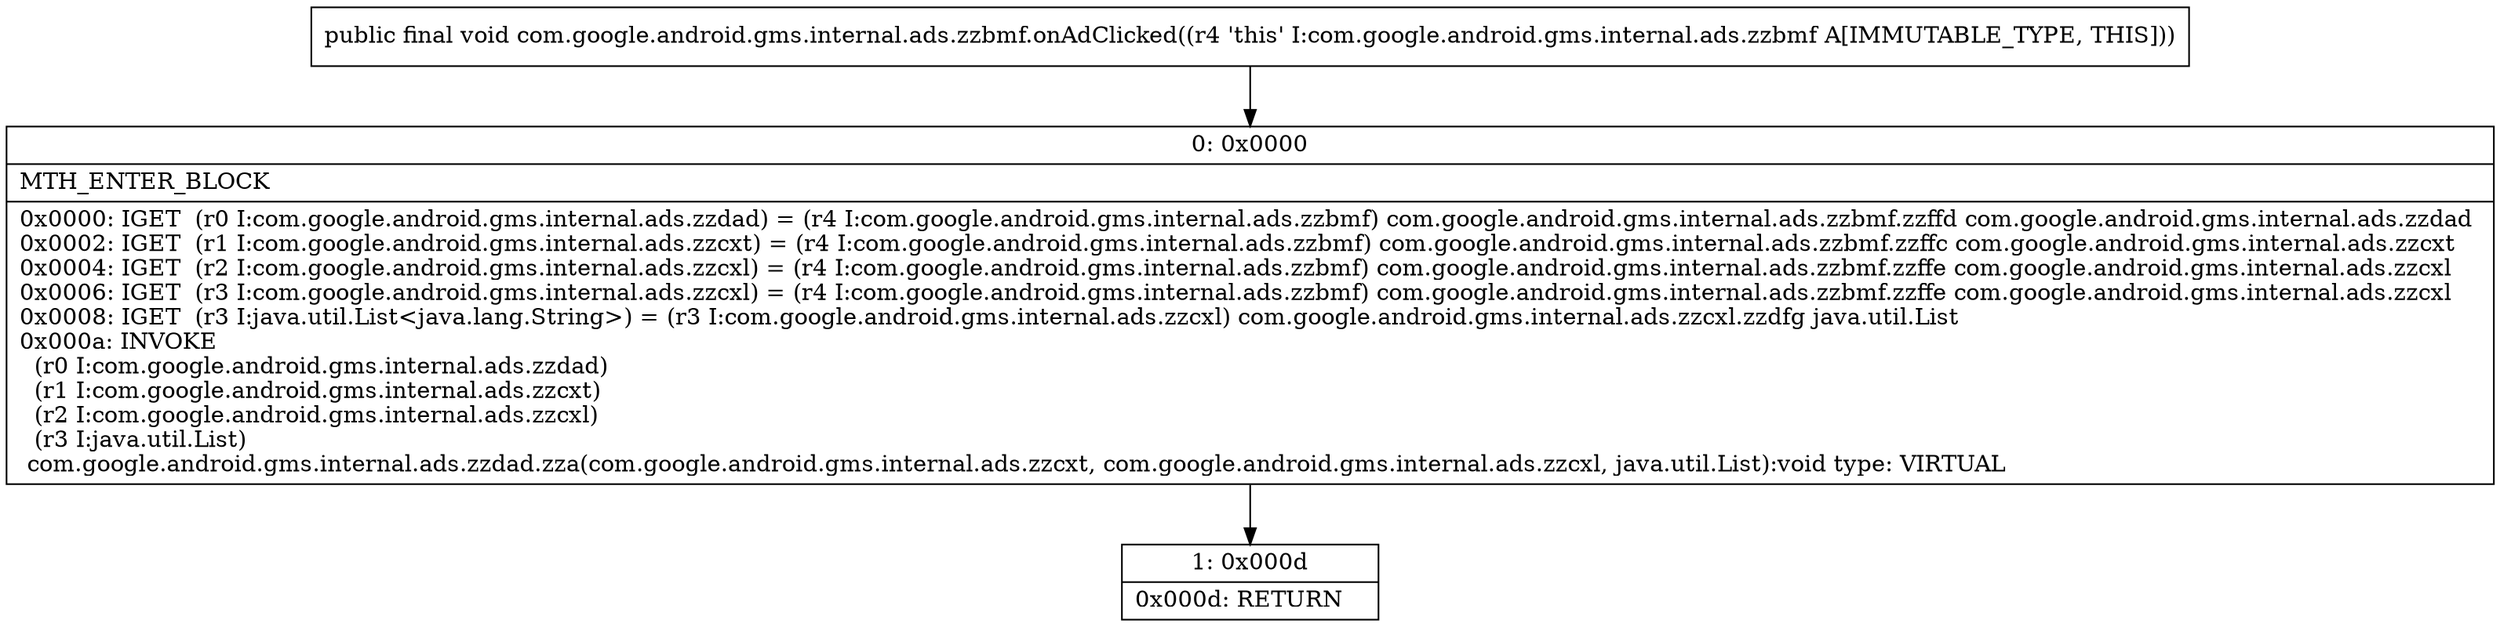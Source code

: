digraph "CFG forcom.google.android.gms.internal.ads.zzbmf.onAdClicked()V" {
Node_0 [shape=record,label="{0\:\ 0x0000|MTH_ENTER_BLOCK\l|0x0000: IGET  (r0 I:com.google.android.gms.internal.ads.zzdad) = (r4 I:com.google.android.gms.internal.ads.zzbmf) com.google.android.gms.internal.ads.zzbmf.zzffd com.google.android.gms.internal.ads.zzdad \l0x0002: IGET  (r1 I:com.google.android.gms.internal.ads.zzcxt) = (r4 I:com.google.android.gms.internal.ads.zzbmf) com.google.android.gms.internal.ads.zzbmf.zzffc com.google.android.gms.internal.ads.zzcxt \l0x0004: IGET  (r2 I:com.google.android.gms.internal.ads.zzcxl) = (r4 I:com.google.android.gms.internal.ads.zzbmf) com.google.android.gms.internal.ads.zzbmf.zzffe com.google.android.gms.internal.ads.zzcxl \l0x0006: IGET  (r3 I:com.google.android.gms.internal.ads.zzcxl) = (r4 I:com.google.android.gms.internal.ads.zzbmf) com.google.android.gms.internal.ads.zzbmf.zzffe com.google.android.gms.internal.ads.zzcxl \l0x0008: IGET  (r3 I:java.util.List\<java.lang.String\>) = (r3 I:com.google.android.gms.internal.ads.zzcxl) com.google.android.gms.internal.ads.zzcxl.zzdfg java.util.List \l0x000a: INVOKE  \l  (r0 I:com.google.android.gms.internal.ads.zzdad)\l  (r1 I:com.google.android.gms.internal.ads.zzcxt)\l  (r2 I:com.google.android.gms.internal.ads.zzcxl)\l  (r3 I:java.util.List)\l com.google.android.gms.internal.ads.zzdad.zza(com.google.android.gms.internal.ads.zzcxt, com.google.android.gms.internal.ads.zzcxl, java.util.List):void type: VIRTUAL \l}"];
Node_1 [shape=record,label="{1\:\ 0x000d|0x000d: RETURN   \l}"];
MethodNode[shape=record,label="{public final void com.google.android.gms.internal.ads.zzbmf.onAdClicked((r4 'this' I:com.google.android.gms.internal.ads.zzbmf A[IMMUTABLE_TYPE, THIS])) }"];
MethodNode -> Node_0;
Node_0 -> Node_1;
}

